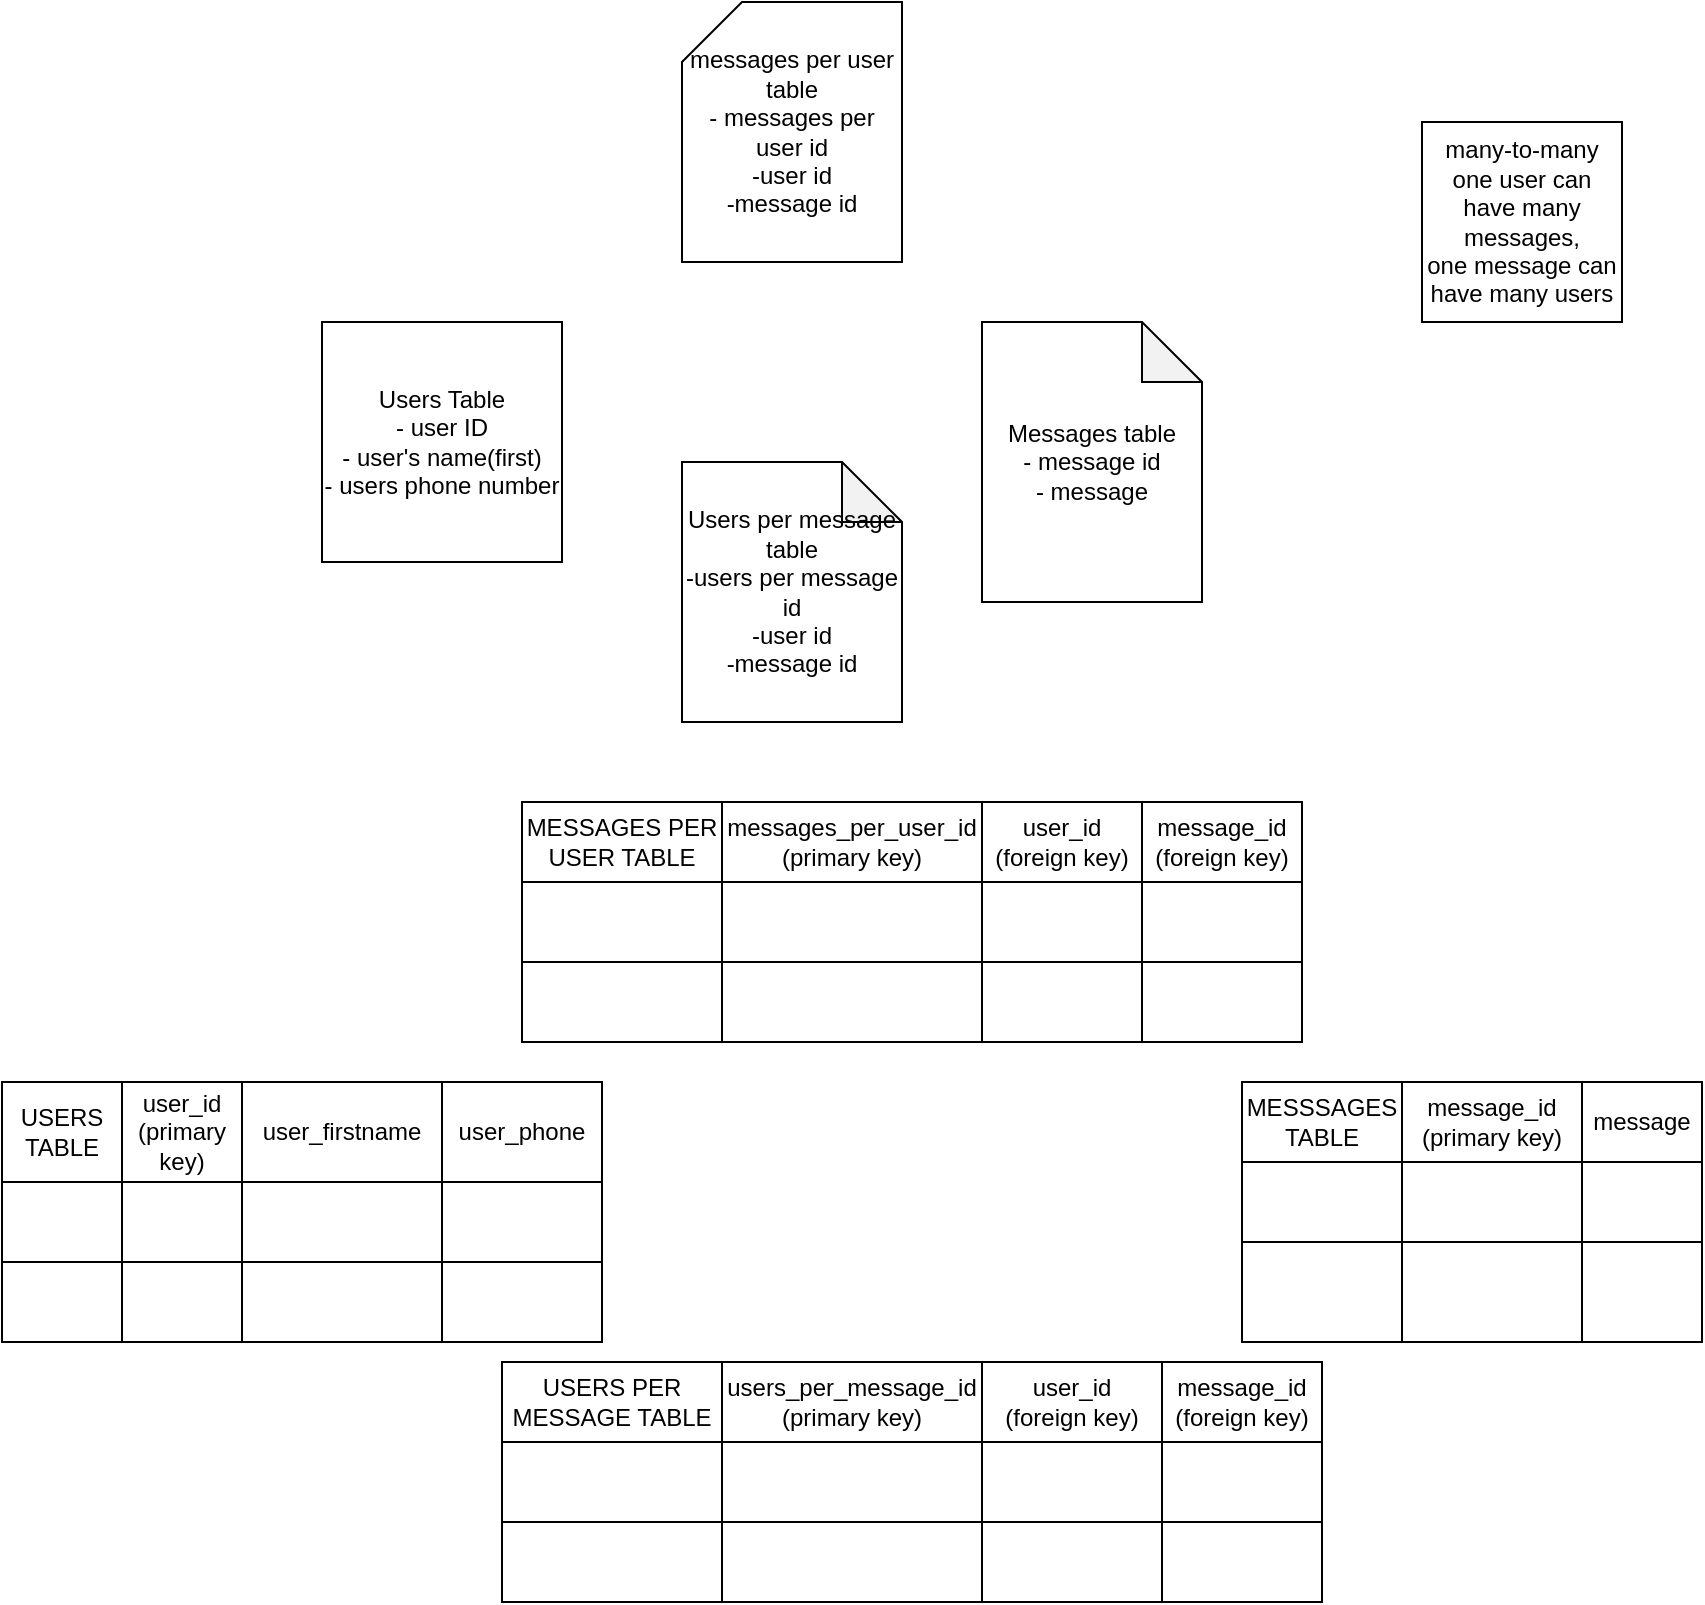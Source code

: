 <mxfile version="13.6.10" type="github">
  <diagram id="KNriQeZR3AUl86Truulk" name="Page-1">
    <mxGraphModel dx="1121" dy="565" grid="1" gridSize="10" guides="1" tooltips="1" connect="1" arrows="1" fold="1" page="1" pageScale="1" pageWidth="850" pageHeight="1100" math="0" shadow="0">
      <root>
        <mxCell id="0" />
        <mxCell id="1" parent="0" />
        <mxCell id="3yqHeedNnQY73m_kB09l-55" value="Users Table&lt;br&gt;- user ID&lt;br&gt;- user&#39;s name(first)&lt;br&gt;- users phone number" style="whiteSpace=wrap;html=1;aspect=fixed;" vertex="1" parent="1">
          <mxGeometry x="160" y="170" width="120" height="120" as="geometry" />
        </mxCell>
        <mxCell id="3yqHeedNnQY73m_kB09l-56" value="Messages table&lt;br&gt;- message id&lt;br&gt;- message&lt;br&gt;" style="shape=note;whiteSpace=wrap;html=1;backgroundOutline=1;darkOpacity=0.05;" vertex="1" parent="1">
          <mxGeometry x="490" y="170" width="110" height="140" as="geometry" />
        </mxCell>
        <mxCell id="3yqHeedNnQY73m_kB09l-57" value="many-to-many&lt;br&gt;one user can have many messages,&lt;br&gt;one message can have many users" style="whiteSpace=wrap;html=1;aspect=fixed;" vertex="1" parent="1">
          <mxGeometry x="710" y="70" width="100" height="100" as="geometry" />
        </mxCell>
        <mxCell id="3yqHeedNnQY73m_kB09l-58" value="Users per message table&lt;br&gt;-users per message id&lt;br&gt;-user id&lt;br&gt;-message id" style="shape=note;whiteSpace=wrap;html=1;backgroundOutline=1;darkOpacity=0.05;" vertex="1" parent="1">
          <mxGeometry x="340" y="240" width="110" height="130" as="geometry" />
        </mxCell>
        <mxCell id="3yqHeedNnQY73m_kB09l-59" value="messages per user table&lt;br&gt;- messages per user id&lt;br&gt;-user id&lt;br&gt;-message id" style="shape=card;whiteSpace=wrap;html=1;" vertex="1" parent="1">
          <mxGeometry x="340" y="10" width="110" height="130" as="geometry" />
        </mxCell>
        <mxCell id="3yqHeedNnQY73m_kB09l-61" value="" style="shape=table;html=1;whiteSpace=wrap;startSize=0;container=1;collapsible=0;childLayout=tableLayout;" vertex="1" parent="1">
          <mxGeometry y="550" width="300" height="130" as="geometry" />
        </mxCell>
        <mxCell id="3yqHeedNnQY73m_kB09l-62" value="" style="shape=partialRectangle;html=1;whiteSpace=wrap;collapsible=0;dropTarget=0;pointerEvents=0;fillColor=none;top=0;left=0;bottom=0;right=0;points=[[0,0.5],[1,0.5]];portConstraint=eastwest;" vertex="1" parent="3yqHeedNnQY73m_kB09l-61">
          <mxGeometry width="300" height="50" as="geometry" />
        </mxCell>
        <mxCell id="3yqHeedNnQY73m_kB09l-63" value="USERS TABLE" style="shape=partialRectangle;html=1;whiteSpace=wrap;connectable=0;overflow=hidden;fillColor=none;top=0;left=0;bottom=0;right=0;" vertex="1" parent="3yqHeedNnQY73m_kB09l-62">
          <mxGeometry width="60" height="50" as="geometry" />
        </mxCell>
        <mxCell id="3yqHeedNnQY73m_kB09l-64" value="user_id (primary key)" style="shape=partialRectangle;html=1;whiteSpace=wrap;connectable=0;overflow=hidden;fillColor=none;top=0;left=0;bottom=0;right=0;" vertex="1" parent="3yqHeedNnQY73m_kB09l-62">
          <mxGeometry x="60" width="60" height="50" as="geometry" />
        </mxCell>
        <mxCell id="3yqHeedNnQY73m_kB09l-65" value="user_firstname" style="shape=partialRectangle;html=1;whiteSpace=wrap;connectable=0;overflow=hidden;fillColor=none;top=0;left=0;bottom=0;right=0;" vertex="1" parent="3yqHeedNnQY73m_kB09l-62">
          <mxGeometry x="120" width="100" height="50" as="geometry" />
        </mxCell>
        <mxCell id="3yqHeedNnQY73m_kB09l-66" value="user_phone" style="shape=partialRectangle;html=1;whiteSpace=wrap;connectable=0;overflow=hidden;fillColor=none;top=0;left=0;bottom=0;right=0;" vertex="1" parent="3yqHeedNnQY73m_kB09l-62">
          <mxGeometry x="220" width="80" height="50" as="geometry" />
        </mxCell>
        <mxCell id="3yqHeedNnQY73m_kB09l-67" value="" style="shape=partialRectangle;html=1;whiteSpace=wrap;collapsible=0;dropTarget=0;pointerEvents=0;fillColor=none;top=0;left=0;bottom=0;right=0;points=[[0,0.5],[1,0.5]];portConstraint=eastwest;" vertex="1" parent="3yqHeedNnQY73m_kB09l-61">
          <mxGeometry y="50" width="300" height="40" as="geometry" />
        </mxCell>
        <mxCell id="3yqHeedNnQY73m_kB09l-68" value="" style="shape=partialRectangle;html=1;whiteSpace=wrap;connectable=0;overflow=hidden;fillColor=none;top=0;left=0;bottom=0;right=0;" vertex="1" parent="3yqHeedNnQY73m_kB09l-67">
          <mxGeometry width="60" height="40" as="geometry" />
        </mxCell>
        <mxCell id="3yqHeedNnQY73m_kB09l-69" value="" style="shape=partialRectangle;html=1;whiteSpace=wrap;connectable=0;overflow=hidden;fillColor=none;top=0;left=0;bottom=0;right=0;" vertex="1" parent="3yqHeedNnQY73m_kB09l-67">
          <mxGeometry x="60" width="60" height="40" as="geometry" />
        </mxCell>
        <mxCell id="3yqHeedNnQY73m_kB09l-70" value="" style="shape=partialRectangle;html=1;whiteSpace=wrap;connectable=0;overflow=hidden;fillColor=none;top=0;left=0;bottom=0;right=0;" vertex="1" parent="3yqHeedNnQY73m_kB09l-67">
          <mxGeometry x="120" width="100" height="40" as="geometry" />
        </mxCell>
        <mxCell id="3yqHeedNnQY73m_kB09l-71" value="" style="shape=partialRectangle;html=1;whiteSpace=wrap;connectable=0;overflow=hidden;fillColor=none;top=0;left=0;bottom=0;right=0;" vertex="1" parent="3yqHeedNnQY73m_kB09l-67">
          <mxGeometry x="220" width="80" height="40" as="geometry" />
        </mxCell>
        <mxCell id="3yqHeedNnQY73m_kB09l-85" style="shape=partialRectangle;html=1;whiteSpace=wrap;collapsible=0;dropTarget=0;pointerEvents=0;fillColor=none;top=0;left=0;bottom=0;right=0;points=[[0,0.5],[1,0.5]];portConstraint=eastwest;" vertex="1" parent="3yqHeedNnQY73m_kB09l-61">
          <mxGeometry y="90" width="300" height="40" as="geometry" />
        </mxCell>
        <mxCell id="3yqHeedNnQY73m_kB09l-86" style="shape=partialRectangle;html=1;whiteSpace=wrap;connectable=0;overflow=hidden;fillColor=none;top=0;left=0;bottom=0;right=0;" vertex="1" parent="3yqHeedNnQY73m_kB09l-85">
          <mxGeometry width="60" height="40" as="geometry" />
        </mxCell>
        <mxCell id="3yqHeedNnQY73m_kB09l-87" style="shape=partialRectangle;html=1;whiteSpace=wrap;connectable=0;overflow=hidden;fillColor=none;top=0;left=0;bottom=0;right=0;" vertex="1" parent="3yqHeedNnQY73m_kB09l-85">
          <mxGeometry x="60" width="60" height="40" as="geometry" />
        </mxCell>
        <mxCell id="3yqHeedNnQY73m_kB09l-88" style="shape=partialRectangle;html=1;whiteSpace=wrap;connectable=0;overflow=hidden;fillColor=none;top=0;left=0;bottom=0;right=0;" vertex="1" parent="3yqHeedNnQY73m_kB09l-85">
          <mxGeometry x="120" width="100" height="40" as="geometry" />
        </mxCell>
        <mxCell id="3yqHeedNnQY73m_kB09l-89" style="shape=partialRectangle;html=1;whiteSpace=wrap;connectable=0;overflow=hidden;fillColor=none;top=0;left=0;bottom=0;right=0;" vertex="1" parent="3yqHeedNnQY73m_kB09l-85">
          <mxGeometry x="220" width="80" height="40" as="geometry" />
        </mxCell>
        <mxCell id="3yqHeedNnQY73m_kB09l-72" value="" style="shape=table;html=1;whiteSpace=wrap;startSize=0;container=1;collapsible=0;childLayout=tableLayout;" vertex="1" parent="1">
          <mxGeometry x="620" y="550" width="230" height="130" as="geometry" />
        </mxCell>
        <mxCell id="3yqHeedNnQY73m_kB09l-73" value="" style="shape=partialRectangle;html=1;whiteSpace=wrap;collapsible=0;dropTarget=0;pointerEvents=0;fillColor=none;top=0;left=0;bottom=0;right=0;points=[[0,0.5],[1,0.5]];portConstraint=eastwest;" vertex="1" parent="3yqHeedNnQY73m_kB09l-72">
          <mxGeometry width="230" height="40" as="geometry" />
        </mxCell>
        <mxCell id="3yqHeedNnQY73m_kB09l-74" value="MESSSAGES TABLE" style="shape=partialRectangle;html=1;whiteSpace=wrap;connectable=0;overflow=hidden;fillColor=none;top=0;left=0;bottom=0;right=0;" vertex="1" parent="3yqHeedNnQY73m_kB09l-73">
          <mxGeometry width="80" height="40" as="geometry" />
        </mxCell>
        <mxCell id="3yqHeedNnQY73m_kB09l-75" value="message_id (primary key)" style="shape=partialRectangle;html=1;whiteSpace=wrap;connectable=0;overflow=hidden;fillColor=none;top=0;left=0;bottom=0;right=0;" vertex="1" parent="3yqHeedNnQY73m_kB09l-73">
          <mxGeometry x="80" width="90" height="40" as="geometry" />
        </mxCell>
        <mxCell id="3yqHeedNnQY73m_kB09l-76" value="message" style="shape=partialRectangle;html=1;whiteSpace=wrap;connectable=0;overflow=hidden;fillColor=none;top=0;left=0;bottom=0;right=0;" vertex="1" parent="3yqHeedNnQY73m_kB09l-73">
          <mxGeometry x="170" width="60" height="40" as="geometry" />
        </mxCell>
        <mxCell id="3yqHeedNnQY73m_kB09l-77" value="" style="shape=partialRectangle;html=1;whiteSpace=wrap;collapsible=0;dropTarget=0;pointerEvents=0;fillColor=none;top=0;left=0;bottom=0;right=0;points=[[0,0.5],[1,0.5]];portConstraint=eastwest;" vertex="1" parent="3yqHeedNnQY73m_kB09l-72">
          <mxGeometry y="40" width="230" height="40" as="geometry" />
        </mxCell>
        <mxCell id="3yqHeedNnQY73m_kB09l-78" value="" style="shape=partialRectangle;html=1;whiteSpace=wrap;connectable=0;overflow=hidden;fillColor=none;top=0;left=0;bottom=0;right=0;" vertex="1" parent="3yqHeedNnQY73m_kB09l-77">
          <mxGeometry width="80" height="40" as="geometry" />
        </mxCell>
        <mxCell id="3yqHeedNnQY73m_kB09l-79" value="" style="shape=partialRectangle;html=1;whiteSpace=wrap;connectable=0;overflow=hidden;fillColor=none;top=0;left=0;bottom=0;right=0;" vertex="1" parent="3yqHeedNnQY73m_kB09l-77">
          <mxGeometry x="80" width="90" height="40" as="geometry" />
        </mxCell>
        <mxCell id="3yqHeedNnQY73m_kB09l-80" value="" style="shape=partialRectangle;html=1;whiteSpace=wrap;connectable=0;overflow=hidden;fillColor=none;top=0;left=0;bottom=0;right=0;" vertex="1" parent="3yqHeedNnQY73m_kB09l-77">
          <mxGeometry x="170" width="60" height="40" as="geometry" />
        </mxCell>
        <mxCell id="3yqHeedNnQY73m_kB09l-81" value="" style="shape=partialRectangle;html=1;whiteSpace=wrap;collapsible=0;dropTarget=0;pointerEvents=0;fillColor=none;top=0;left=0;bottom=0;right=0;points=[[0,0.5],[1,0.5]];portConstraint=eastwest;" vertex="1" parent="3yqHeedNnQY73m_kB09l-72">
          <mxGeometry y="80" width="230" height="50" as="geometry" />
        </mxCell>
        <mxCell id="3yqHeedNnQY73m_kB09l-82" value="" style="shape=partialRectangle;html=1;whiteSpace=wrap;connectable=0;overflow=hidden;fillColor=none;top=0;left=0;bottom=0;right=0;" vertex="1" parent="3yqHeedNnQY73m_kB09l-81">
          <mxGeometry width="80" height="50" as="geometry" />
        </mxCell>
        <mxCell id="3yqHeedNnQY73m_kB09l-83" value="" style="shape=partialRectangle;html=1;whiteSpace=wrap;connectable=0;overflow=hidden;fillColor=none;top=0;left=0;bottom=0;right=0;" vertex="1" parent="3yqHeedNnQY73m_kB09l-81">
          <mxGeometry x="80" width="90" height="50" as="geometry" />
        </mxCell>
        <mxCell id="3yqHeedNnQY73m_kB09l-84" value="" style="shape=partialRectangle;html=1;whiteSpace=wrap;connectable=0;overflow=hidden;fillColor=none;top=0;left=0;bottom=0;right=0;" vertex="1" parent="3yqHeedNnQY73m_kB09l-81">
          <mxGeometry x="170" width="60" height="50" as="geometry" />
        </mxCell>
        <mxCell id="3yqHeedNnQY73m_kB09l-109" value="" style="shape=table;html=1;whiteSpace=wrap;startSize=0;container=1;collapsible=0;childLayout=tableLayout;" vertex="1" parent="1">
          <mxGeometry x="250" y="690" width="410" height="120" as="geometry" />
        </mxCell>
        <mxCell id="3yqHeedNnQY73m_kB09l-110" value="" style="shape=partialRectangle;html=1;whiteSpace=wrap;collapsible=0;dropTarget=0;pointerEvents=0;fillColor=none;top=0;left=0;bottom=0;right=0;points=[[0,0.5],[1,0.5]];portConstraint=eastwest;" vertex="1" parent="3yqHeedNnQY73m_kB09l-109">
          <mxGeometry width="410" height="40" as="geometry" />
        </mxCell>
        <mxCell id="3yqHeedNnQY73m_kB09l-111" value="USERS PER MESSAGE TABLE" style="shape=partialRectangle;html=1;whiteSpace=wrap;connectable=0;overflow=hidden;fillColor=none;top=0;left=0;bottom=0;right=0;" vertex="1" parent="3yqHeedNnQY73m_kB09l-110">
          <mxGeometry width="110" height="40" as="geometry" />
        </mxCell>
        <mxCell id="3yqHeedNnQY73m_kB09l-112" value="users_per_message_id (primary key)" style="shape=partialRectangle;html=1;whiteSpace=wrap;connectable=0;overflow=hidden;fillColor=none;top=0;left=0;bottom=0;right=0;" vertex="1" parent="3yqHeedNnQY73m_kB09l-110">
          <mxGeometry x="110" width="130" height="40" as="geometry" />
        </mxCell>
        <mxCell id="3yqHeedNnQY73m_kB09l-113" value="user_id &lt;br&gt;(foreign key)" style="shape=partialRectangle;html=1;whiteSpace=wrap;connectable=0;overflow=hidden;fillColor=none;top=0;left=0;bottom=0;right=0;" vertex="1" parent="3yqHeedNnQY73m_kB09l-110">
          <mxGeometry x="240" width="90" height="40" as="geometry" />
        </mxCell>
        <mxCell id="3yqHeedNnQY73m_kB09l-114" value="message_id (foreign key)" style="shape=partialRectangle;html=1;whiteSpace=wrap;connectable=0;overflow=hidden;fillColor=none;top=0;left=0;bottom=0;right=0;" vertex="1" parent="3yqHeedNnQY73m_kB09l-110">
          <mxGeometry x="330" width="80" height="40" as="geometry" />
        </mxCell>
        <mxCell id="3yqHeedNnQY73m_kB09l-115" value="" style="shape=partialRectangle;html=1;whiteSpace=wrap;collapsible=0;dropTarget=0;pointerEvents=0;fillColor=none;top=0;left=0;bottom=0;right=0;points=[[0,0.5],[1,0.5]];portConstraint=eastwest;" vertex="1" parent="3yqHeedNnQY73m_kB09l-109">
          <mxGeometry y="40" width="410" height="40" as="geometry" />
        </mxCell>
        <mxCell id="3yqHeedNnQY73m_kB09l-116" value="" style="shape=partialRectangle;html=1;whiteSpace=wrap;connectable=0;overflow=hidden;fillColor=none;top=0;left=0;bottom=0;right=0;" vertex="1" parent="3yqHeedNnQY73m_kB09l-115">
          <mxGeometry width="110" height="40" as="geometry" />
        </mxCell>
        <mxCell id="3yqHeedNnQY73m_kB09l-117" value="" style="shape=partialRectangle;html=1;whiteSpace=wrap;connectable=0;overflow=hidden;fillColor=none;top=0;left=0;bottom=0;right=0;" vertex="1" parent="3yqHeedNnQY73m_kB09l-115">
          <mxGeometry x="110" width="130" height="40" as="geometry" />
        </mxCell>
        <mxCell id="3yqHeedNnQY73m_kB09l-118" value="" style="shape=partialRectangle;html=1;whiteSpace=wrap;connectable=0;overflow=hidden;fillColor=none;top=0;left=0;bottom=0;right=0;" vertex="1" parent="3yqHeedNnQY73m_kB09l-115">
          <mxGeometry x="240" width="90" height="40" as="geometry" />
        </mxCell>
        <mxCell id="3yqHeedNnQY73m_kB09l-119" value="" style="shape=partialRectangle;html=1;whiteSpace=wrap;connectable=0;overflow=hidden;fillColor=none;top=0;left=0;bottom=0;right=0;" vertex="1" parent="3yqHeedNnQY73m_kB09l-115">
          <mxGeometry x="330" width="80" height="40" as="geometry" />
        </mxCell>
        <mxCell id="3yqHeedNnQY73m_kB09l-120" value="" style="shape=partialRectangle;html=1;whiteSpace=wrap;collapsible=0;dropTarget=0;pointerEvents=0;fillColor=none;top=0;left=0;bottom=0;right=0;points=[[0,0.5],[1,0.5]];portConstraint=eastwest;" vertex="1" parent="3yqHeedNnQY73m_kB09l-109">
          <mxGeometry y="80" width="410" height="40" as="geometry" />
        </mxCell>
        <mxCell id="3yqHeedNnQY73m_kB09l-121" value="" style="shape=partialRectangle;html=1;whiteSpace=wrap;connectable=0;overflow=hidden;fillColor=none;top=0;left=0;bottom=0;right=0;" vertex="1" parent="3yqHeedNnQY73m_kB09l-120">
          <mxGeometry width="110" height="40" as="geometry" />
        </mxCell>
        <mxCell id="3yqHeedNnQY73m_kB09l-122" value="" style="shape=partialRectangle;html=1;whiteSpace=wrap;connectable=0;overflow=hidden;fillColor=none;top=0;left=0;bottom=0;right=0;" vertex="1" parent="3yqHeedNnQY73m_kB09l-120">
          <mxGeometry x="110" width="130" height="40" as="geometry" />
        </mxCell>
        <mxCell id="3yqHeedNnQY73m_kB09l-123" value="" style="shape=partialRectangle;html=1;whiteSpace=wrap;connectable=0;overflow=hidden;fillColor=none;top=0;left=0;bottom=0;right=0;" vertex="1" parent="3yqHeedNnQY73m_kB09l-120">
          <mxGeometry x="240" width="90" height="40" as="geometry" />
        </mxCell>
        <mxCell id="3yqHeedNnQY73m_kB09l-124" value="" style="shape=partialRectangle;html=1;whiteSpace=wrap;connectable=0;overflow=hidden;fillColor=none;top=0;left=0;bottom=0;right=0;" vertex="1" parent="3yqHeedNnQY73m_kB09l-120">
          <mxGeometry x="330" width="80" height="40" as="geometry" />
        </mxCell>
        <mxCell id="3yqHeedNnQY73m_kB09l-90" value="" style="shape=table;html=1;whiteSpace=wrap;startSize=0;container=1;collapsible=0;childLayout=tableLayout;" vertex="1" parent="1">
          <mxGeometry x="260" y="410" width="390" height="120" as="geometry" />
        </mxCell>
        <mxCell id="3yqHeedNnQY73m_kB09l-91" value="" style="shape=partialRectangle;html=1;whiteSpace=wrap;collapsible=0;dropTarget=0;pointerEvents=0;fillColor=none;top=0;left=0;bottom=0;right=0;points=[[0,0.5],[1,0.5]];portConstraint=eastwest;" vertex="1" parent="3yqHeedNnQY73m_kB09l-90">
          <mxGeometry width="390" height="40" as="geometry" />
        </mxCell>
        <mxCell id="3yqHeedNnQY73m_kB09l-92" value="MESSAGES PER USER TABLE" style="shape=partialRectangle;html=1;whiteSpace=wrap;connectable=0;overflow=hidden;fillColor=none;top=0;left=0;bottom=0;right=0;" vertex="1" parent="3yqHeedNnQY73m_kB09l-91">
          <mxGeometry width="100" height="40" as="geometry" />
        </mxCell>
        <mxCell id="3yqHeedNnQY73m_kB09l-106" value="messages_per_user_id (primary key)" style="shape=partialRectangle;html=1;whiteSpace=wrap;connectable=0;overflow=hidden;fillColor=none;top=0;left=0;bottom=0;right=0;" vertex="1" parent="3yqHeedNnQY73m_kB09l-91">
          <mxGeometry x="100" width="130" height="40" as="geometry" />
        </mxCell>
        <mxCell id="3yqHeedNnQY73m_kB09l-93" value="user_id (foreign key)" style="shape=partialRectangle;html=1;whiteSpace=wrap;connectable=0;overflow=hidden;fillColor=none;top=0;left=0;bottom=0;right=0;" vertex="1" parent="3yqHeedNnQY73m_kB09l-91">
          <mxGeometry x="230" width="80" height="40" as="geometry" />
        </mxCell>
        <mxCell id="3yqHeedNnQY73m_kB09l-94" value="message_id (foreign key)" style="shape=partialRectangle;html=1;whiteSpace=wrap;connectable=0;overflow=hidden;fillColor=none;top=0;left=0;bottom=0;right=0;" vertex="1" parent="3yqHeedNnQY73m_kB09l-91">
          <mxGeometry x="310" width="80" height="40" as="geometry" />
        </mxCell>
        <mxCell id="3yqHeedNnQY73m_kB09l-96" value="" style="shape=partialRectangle;html=1;whiteSpace=wrap;collapsible=0;dropTarget=0;pointerEvents=0;fillColor=none;top=0;left=0;bottom=0;right=0;points=[[0,0.5],[1,0.5]];portConstraint=eastwest;" vertex="1" parent="3yqHeedNnQY73m_kB09l-90">
          <mxGeometry y="40" width="390" height="40" as="geometry" />
        </mxCell>
        <mxCell id="3yqHeedNnQY73m_kB09l-97" value="" style="shape=partialRectangle;html=1;whiteSpace=wrap;connectable=0;overflow=hidden;fillColor=none;top=0;left=0;bottom=0;right=0;" vertex="1" parent="3yqHeedNnQY73m_kB09l-96">
          <mxGeometry width="100" height="40" as="geometry" />
        </mxCell>
        <mxCell id="3yqHeedNnQY73m_kB09l-107" style="shape=partialRectangle;html=1;whiteSpace=wrap;connectable=0;overflow=hidden;fillColor=none;top=0;left=0;bottom=0;right=0;" vertex="1" parent="3yqHeedNnQY73m_kB09l-96">
          <mxGeometry x="100" width="130" height="40" as="geometry" />
        </mxCell>
        <mxCell id="3yqHeedNnQY73m_kB09l-98" value="" style="shape=partialRectangle;html=1;whiteSpace=wrap;connectable=0;overflow=hidden;fillColor=none;top=0;left=0;bottom=0;right=0;" vertex="1" parent="3yqHeedNnQY73m_kB09l-96">
          <mxGeometry x="230" width="80" height="40" as="geometry" />
        </mxCell>
        <mxCell id="3yqHeedNnQY73m_kB09l-99" value="" style="shape=partialRectangle;html=1;whiteSpace=wrap;connectable=0;overflow=hidden;fillColor=none;top=0;left=0;bottom=0;right=0;" vertex="1" parent="3yqHeedNnQY73m_kB09l-96">
          <mxGeometry x="310" width="80" height="40" as="geometry" />
        </mxCell>
        <mxCell id="3yqHeedNnQY73m_kB09l-101" value="" style="shape=partialRectangle;html=1;whiteSpace=wrap;collapsible=0;dropTarget=0;pointerEvents=0;fillColor=none;top=0;left=0;bottom=0;right=0;points=[[0,0.5],[1,0.5]];portConstraint=eastwest;" vertex="1" parent="3yqHeedNnQY73m_kB09l-90">
          <mxGeometry y="80" width="390" height="40" as="geometry" />
        </mxCell>
        <mxCell id="3yqHeedNnQY73m_kB09l-102" value="" style="shape=partialRectangle;html=1;whiteSpace=wrap;connectable=0;overflow=hidden;fillColor=none;top=0;left=0;bottom=0;right=0;" vertex="1" parent="3yqHeedNnQY73m_kB09l-101">
          <mxGeometry width="100" height="40" as="geometry" />
        </mxCell>
        <mxCell id="3yqHeedNnQY73m_kB09l-108" style="shape=partialRectangle;html=1;whiteSpace=wrap;connectable=0;overflow=hidden;fillColor=none;top=0;left=0;bottom=0;right=0;" vertex="1" parent="3yqHeedNnQY73m_kB09l-101">
          <mxGeometry x="100" width="130" height="40" as="geometry" />
        </mxCell>
        <mxCell id="3yqHeedNnQY73m_kB09l-103" value="" style="shape=partialRectangle;html=1;whiteSpace=wrap;connectable=0;overflow=hidden;fillColor=none;top=0;left=0;bottom=0;right=0;" vertex="1" parent="3yqHeedNnQY73m_kB09l-101">
          <mxGeometry x="230" width="80" height="40" as="geometry" />
        </mxCell>
        <mxCell id="3yqHeedNnQY73m_kB09l-104" value="" style="shape=partialRectangle;html=1;whiteSpace=wrap;connectable=0;overflow=hidden;fillColor=none;top=0;left=0;bottom=0;right=0;" vertex="1" parent="3yqHeedNnQY73m_kB09l-101">
          <mxGeometry x="310" width="80" height="40" as="geometry" />
        </mxCell>
      </root>
    </mxGraphModel>
  </diagram>
</mxfile>
